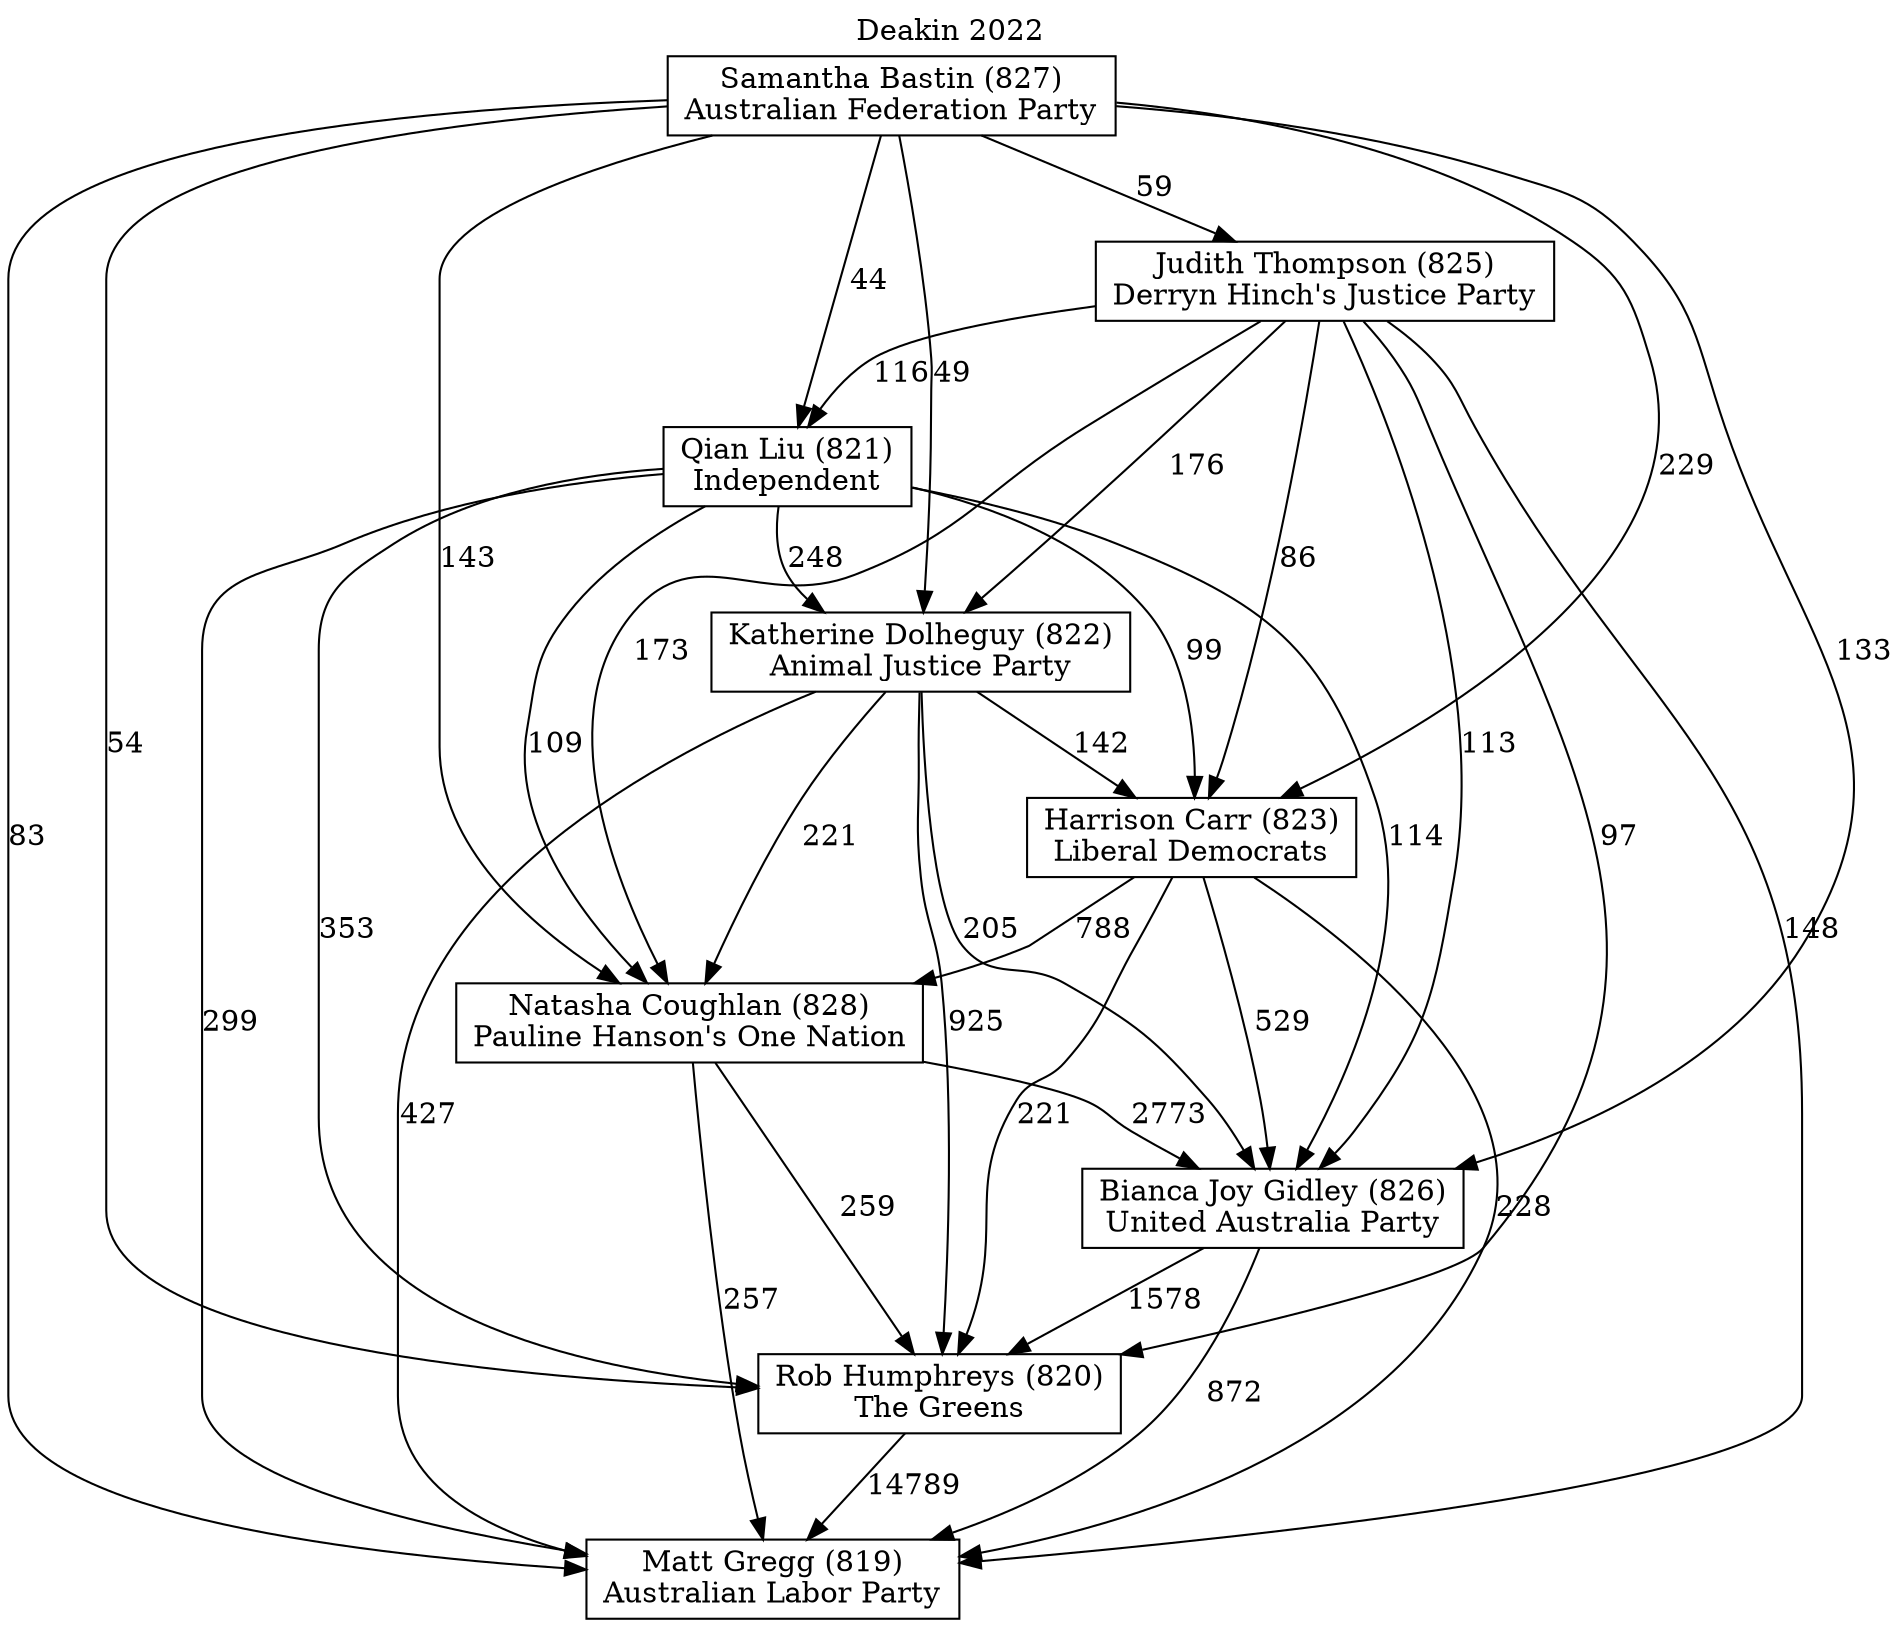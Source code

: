 // House preference flow
digraph "Matt Gregg (819)_Deakin_2022" {
	graph [label="Deakin 2022" labelloc=t mclimit=10]
	node [shape=box]
	"Natasha Coughlan (828)" [label="Natasha Coughlan (828)
Pauline Hanson's One Nation"]
	"Matt Gregg (819)" [label="Matt Gregg (819)
Australian Labor Party"]
	"Katherine Dolheguy (822)" [label="Katherine Dolheguy (822)
Animal Justice Party"]
	"Qian Liu (821)" [label="Qian Liu (821)
Independent"]
	"Rob Humphreys (820)" [label="Rob Humphreys (820)
The Greens"]
	"Judith Thompson (825)" [label="Judith Thompson (825)
Derryn Hinch's Justice Party"]
	"Harrison Carr (823)" [label="Harrison Carr (823)
Liberal Democrats"]
	"Samantha Bastin (827)" [label="Samantha Bastin (827)
Australian Federation Party"]
	"Bianca Joy Gidley (826)" [label="Bianca Joy Gidley (826)
United Australia Party"]
	"Natasha Coughlan (828)" -> "Bianca Joy Gidley (826)" [label=2773]
	"Rob Humphreys (820)" -> "Matt Gregg (819)" [label=14789]
	"Harrison Carr (823)" -> "Natasha Coughlan (828)" [label=788]
	"Samantha Bastin (827)" -> "Bianca Joy Gidley (826)" [label=133]
	"Harrison Carr (823)" -> "Matt Gregg (819)" [label=228]
	"Katherine Dolheguy (822)" -> "Natasha Coughlan (828)" [label=221]
	"Harrison Carr (823)" -> "Bianca Joy Gidley (826)" [label=529]
	"Bianca Joy Gidley (826)" -> "Matt Gregg (819)" [label=872]
	"Katherine Dolheguy (822)" -> "Harrison Carr (823)" [label=142]
	"Katherine Dolheguy (822)" -> "Matt Gregg (819)" [label=427]
	"Katherine Dolheguy (822)" -> "Rob Humphreys (820)" [label=925]
	"Judith Thompson (825)" -> "Natasha Coughlan (828)" [label=173]
	"Samantha Bastin (827)" -> "Katherine Dolheguy (822)" [label=49]
	"Qian Liu (821)" -> "Katherine Dolheguy (822)" [label=248]
	"Natasha Coughlan (828)" -> "Matt Gregg (819)" [label=257]
	"Harrison Carr (823)" -> "Rob Humphreys (820)" [label=221]
	"Samantha Bastin (827)" -> "Qian Liu (821)" [label=44]
	"Judith Thompson (825)" -> "Harrison Carr (823)" [label=86]
	"Bianca Joy Gidley (826)" -> "Rob Humphreys (820)" [label=1578]
	"Qian Liu (821)" -> "Bianca Joy Gidley (826)" [label=114]
	"Qian Liu (821)" -> "Rob Humphreys (820)" [label=353]
	"Qian Liu (821)" -> "Matt Gregg (819)" [label=299]
	"Samantha Bastin (827)" -> "Harrison Carr (823)" [label=229]
	"Judith Thompson (825)" -> "Matt Gregg (819)" [label=148]
	"Samantha Bastin (827)" -> "Matt Gregg (819)" [label=83]
	"Judith Thompson (825)" -> "Katherine Dolheguy (822)" [label=176]
	"Samantha Bastin (827)" -> "Rob Humphreys (820)" [label=54]
	"Samantha Bastin (827)" -> "Judith Thompson (825)" [label=59]
	"Judith Thompson (825)" -> "Bianca Joy Gidley (826)" [label=113]
	"Katherine Dolheguy (822)" -> "Bianca Joy Gidley (826)" [label=205]
	"Qian Liu (821)" -> "Natasha Coughlan (828)" [label=109]
	"Samantha Bastin (827)" -> "Natasha Coughlan (828)" [label=143]
	"Judith Thompson (825)" -> "Qian Liu (821)" [label=116]
	"Judith Thompson (825)" -> "Rob Humphreys (820)" [label=97]
	"Qian Liu (821)" -> "Harrison Carr (823)" [label=99]
	"Natasha Coughlan (828)" -> "Rob Humphreys (820)" [label=259]
}

